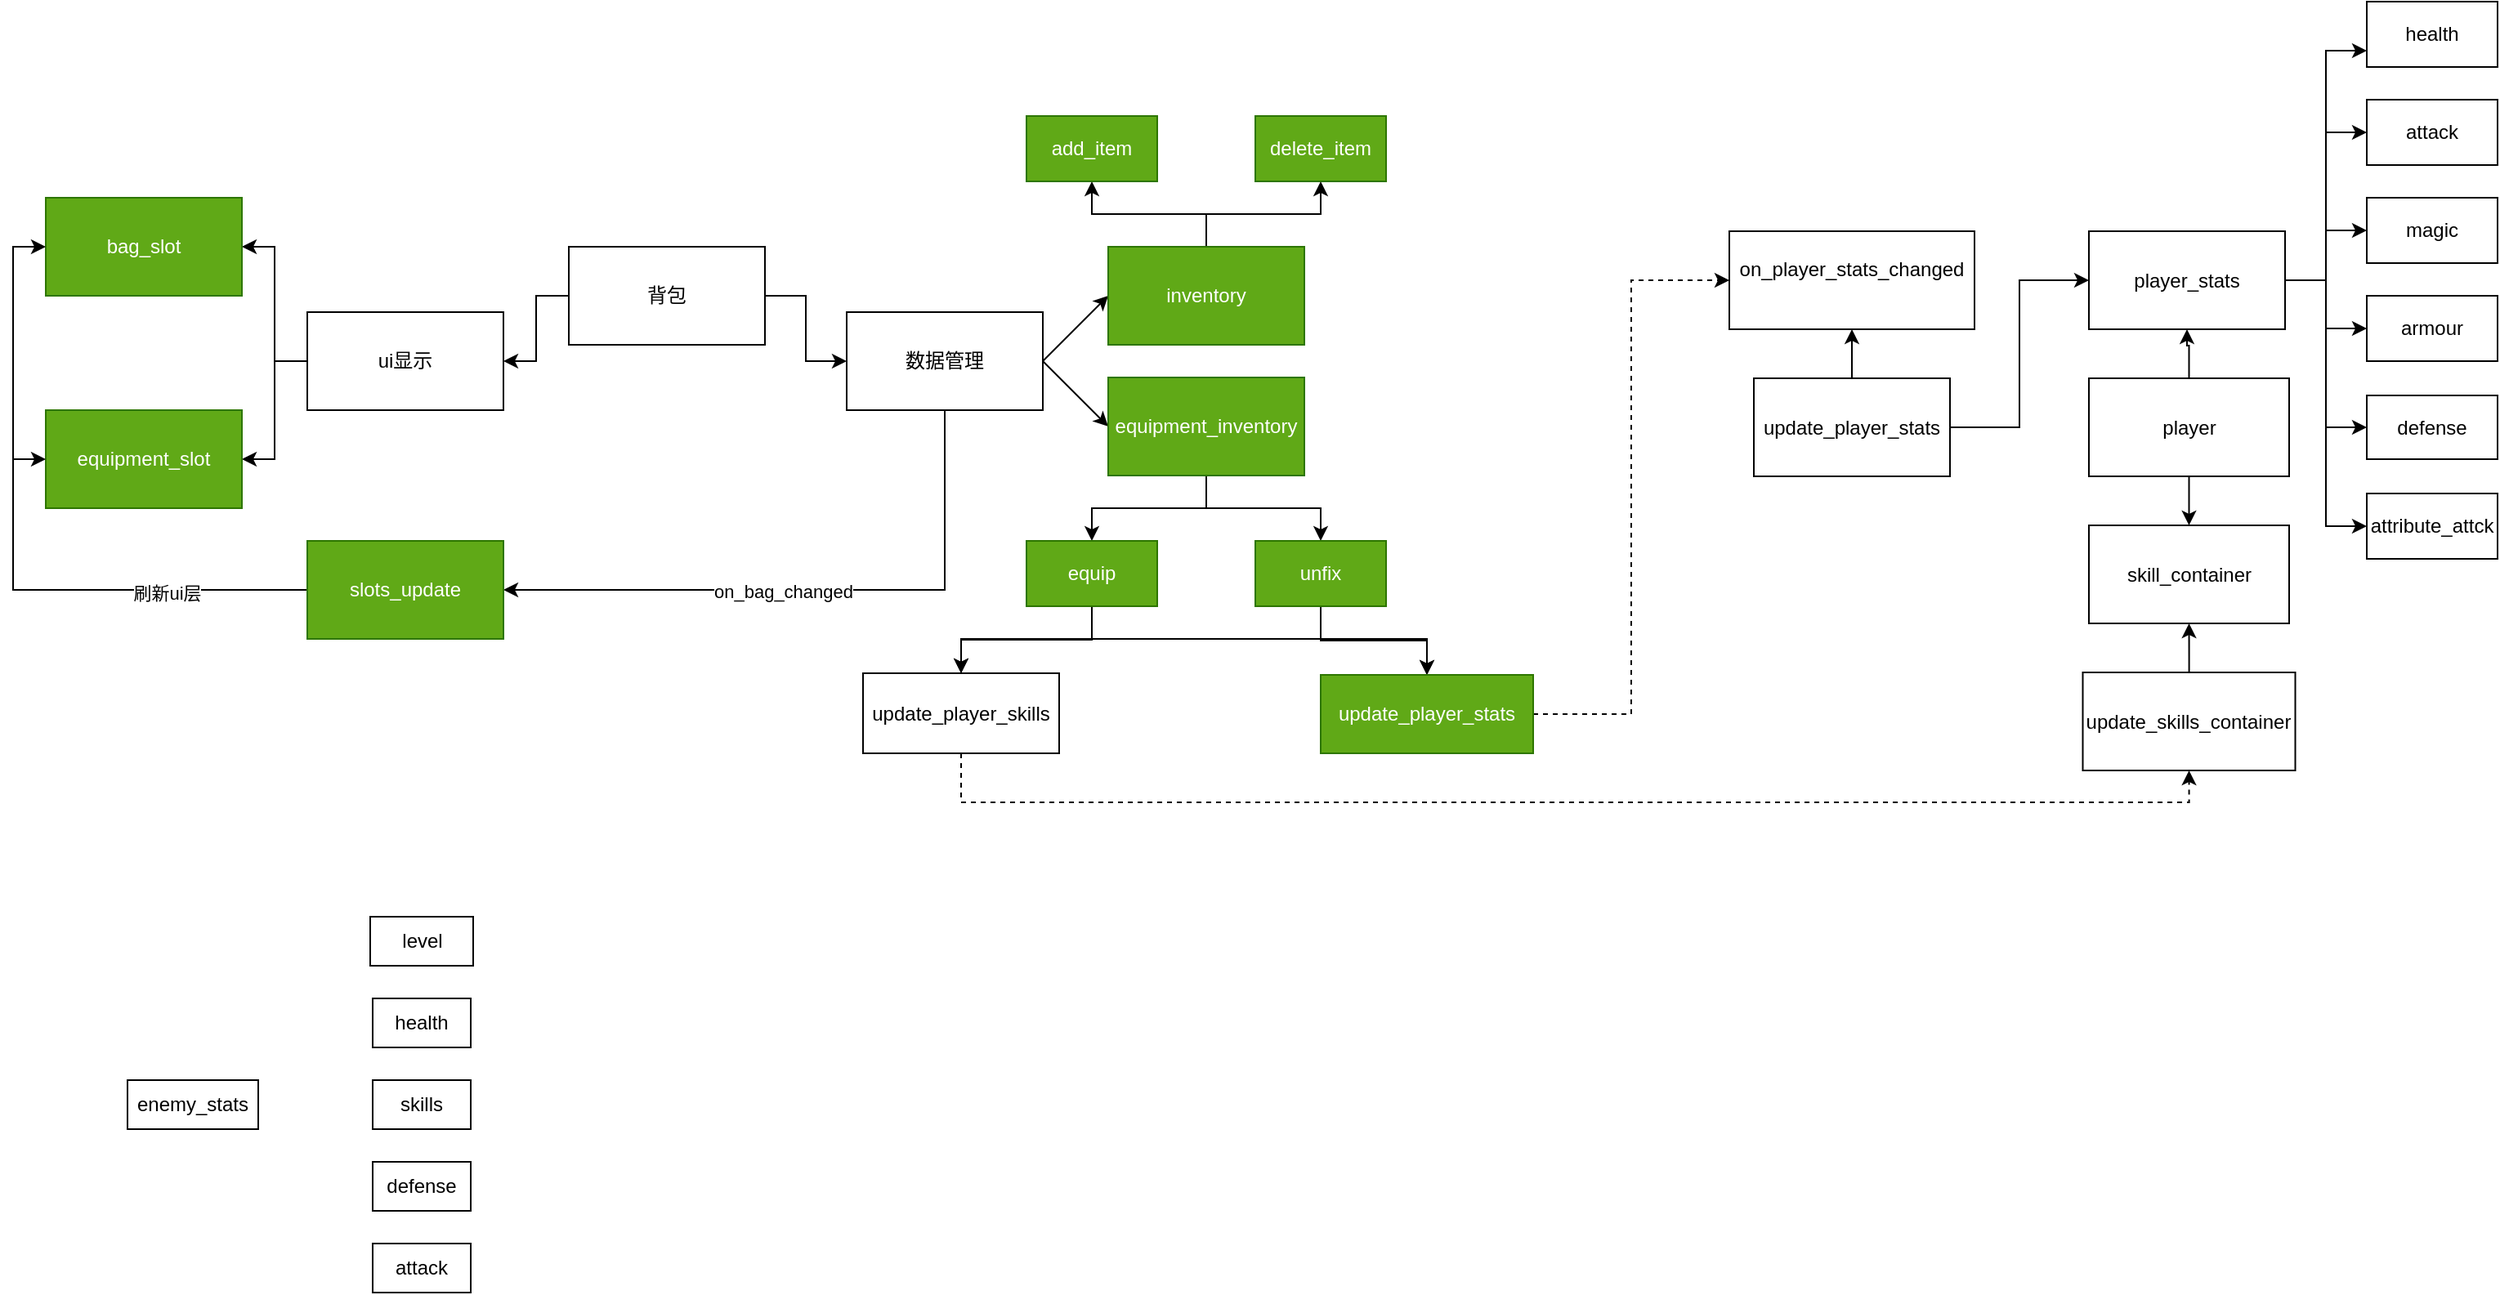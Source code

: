 <mxfile version="24.5.3" type="device">
  <diagram name="第 1 页" id="BgZHXp0ORcUXNXHAc5Lz">
    <mxGraphModel dx="938" dy="789" grid="1" gridSize="10" guides="1" tooltips="1" connect="1" arrows="1" fold="1" page="1" pageScale="1" pageWidth="827" pageHeight="1169" math="0" shadow="0">
      <root>
        <mxCell id="0" />
        <mxCell id="1" parent="0" />
        <mxCell id="xSI7RPvNNi2bN2hfBG2g-4" value="" style="edgeStyle=orthogonalEdgeStyle;rounded=0;orthogonalLoop=1;jettySize=auto;html=1;entryX=1;entryY=0.5;entryDx=0;entryDy=0;" parent="1" source="xSI7RPvNNi2bN2hfBG2g-3" target="xSI7RPvNNi2bN2hfBG2g-9" edge="1">
          <mxGeometry relative="1" as="geometry">
            <mxPoint x="300" y="270" as="targetPoint" />
          </mxGeometry>
        </mxCell>
        <mxCell id="xSI7RPvNNi2bN2hfBG2g-8" style="edgeStyle=orthogonalEdgeStyle;rounded=0;orthogonalLoop=1;jettySize=auto;html=1;entryX=0;entryY=0.5;entryDx=0;entryDy=0;" parent="1" source="xSI7RPvNNi2bN2hfBG2g-3" target="xSI7RPvNNi2bN2hfBG2g-6" edge="1">
          <mxGeometry relative="1" as="geometry" />
        </mxCell>
        <mxCell id="xSI7RPvNNi2bN2hfBG2g-3" value="背包" style="whiteSpace=wrap;html=1;" parent="1" vertex="1">
          <mxGeometry x="360" y="300" width="120" height="60" as="geometry" />
        </mxCell>
        <mxCell id="xSI7RPvNNi2bN2hfBG2g-10" style="rounded=0;orthogonalLoop=1;jettySize=auto;html=1;entryX=0;entryY=0.5;entryDx=0;entryDy=0;exitX=1;exitY=0.5;exitDx=0;exitDy=0;" parent="1" source="xSI7RPvNNi2bN2hfBG2g-6" target="xSI7RPvNNi2bN2hfBG2g-11" edge="1">
          <mxGeometry relative="1" as="geometry">
            <mxPoint x="700" y="290" as="targetPoint" />
          </mxGeometry>
        </mxCell>
        <mxCell id="xSI7RPvNNi2bN2hfBG2g-14" style="rounded=0;orthogonalLoop=1;jettySize=auto;html=1;entryX=0;entryY=0.5;entryDx=0;entryDy=0;exitX=1;exitY=0.5;exitDx=0;exitDy=0;" parent="1" source="xSI7RPvNNi2bN2hfBG2g-6" target="xSI7RPvNNi2bN2hfBG2g-13" edge="1">
          <mxGeometry relative="1" as="geometry" />
        </mxCell>
        <mxCell id="xSI7RPvNNi2bN2hfBG2g-41" style="edgeStyle=orthogonalEdgeStyle;rounded=0;orthogonalLoop=1;jettySize=auto;html=1;entryX=1;entryY=0.5;entryDx=0;entryDy=0;" parent="1" source="xSI7RPvNNi2bN2hfBG2g-6" target="xSI7RPvNNi2bN2hfBG2g-39" edge="1">
          <mxGeometry relative="1" as="geometry">
            <Array as="points">
              <mxPoint x="590" y="510" />
            </Array>
          </mxGeometry>
        </mxCell>
        <mxCell id="xSI7RPvNNi2bN2hfBG2g-50" value="on_bag_changed" style="edgeLabel;html=1;align=center;verticalAlign=middle;resizable=0;points=[];" parent="xSI7RPvNNi2bN2hfBG2g-41" vertex="1" connectable="0">
          <mxGeometry x="0.099" y="1" relative="1" as="geometry">
            <mxPoint as="offset" />
          </mxGeometry>
        </mxCell>
        <mxCell id="xSI7RPvNNi2bN2hfBG2g-6" value="数据管理" style="whiteSpace=wrap;html=1;" parent="1" vertex="1">
          <mxGeometry x="530" y="340" width="120" height="60" as="geometry" />
        </mxCell>
        <mxCell id="xSI7RPvNNi2bN2hfBG2g-35" style="edgeStyle=orthogonalEdgeStyle;rounded=0;orthogonalLoop=1;jettySize=auto;html=1;entryX=1;entryY=0.5;entryDx=0;entryDy=0;" parent="1" source="xSI7RPvNNi2bN2hfBG2g-9" target="xSI7RPvNNi2bN2hfBG2g-33" edge="1">
          <mxGeometry relative="1" as="geometry" />
        </mxCell>
        <mxCell id="xSI7RPvNNi2bN2hfBG2g-36" style="edgeStyle=orthogonalEdgeStyle;rounded=0;orthogonalLoop=1;jettySize=auto;html=1;entryX=1;entryY=0.5;entryDx=0;entryDy=0;" parent="1" source="xSI7RPvNNi2bN2hfBG2g-9" target="xSI7RPvNNi2bN2hfBG2g-34" edge="1">
          <mxGeometry relative="1" as="geometry" />
        </mxCell>
        <mxCell id="xSI7RPvNNi2bN2hfBG2g-9" value="ui显示" style="whiteSpace=wrap;html=1;" parent="1" vertex="1">
          <mxGeometry x="200" y="340" width="120" height="60" as="geometry" />
        </mxCell>
        <mxCell id="xSI7RPvNNi2bN2hfBG2g-23" style="edgeStyle=orthogonalEdgeStyle;rounded=0;orthogonalLoop=1;jettySize=auto;html=1;entryX=0.5;entryY=1;entryDx=0;entryDy=0;" parent="1" source="xSI7RPvNNi2bN2hfBG2g-11" target="xSI7RPvNNi2bN2hfBG2g-18" edge="1">
          <mxGeometry relative="1" as="geometry" />
        </mxCell>
        <mxCell id="xSI7RPvNNi2bN2hfBG2g-24" style="edgeStyle=orthogonalEdgeStyle;rounded=0;orthogonalLoop=1;jettySize=auto;html=1;entryX=0.5;entryY=1;entryDx=0;entryDy=0;" parent="1" source="xSI7RPvNNi2bN2hfBG2g-11" target="xSI7RPvNNi2bN2hfBG2g-21" edge="1">
          <mxGeometry relative="1" as="geometry" />
        </mxCell>
        <mxCell id="xSI7RPvNNi2bN2hfBG2g-11" value="inventory" style="whiteSpace=wrap;html=1;fillColor=#60a917;fontColor=#ffffff;strokeColor=#2D7600;" parent="1" vertex="1">
          <mxGeometry x="690" y="300" width="120" height="60" as="geometry" />
        </mxCell>
        <mxCell id="xSI7RPvNNi2bN2hfBG2g-27" style="edgeStyle=orthogonalEdgeStyle;rounded=0;orthogonalLoop=1;jettySize=auto;html=1;entryX=0.5;entryY=0;entryDx=0;entryDy=0;" parent="1" source="xSI7RPvNNi2bN2hfBG2g-13" target="xSI7RPvNNi2bN2hfBG2g-25" edge="1">
          <mxGeometry relative="1" as="geometry" />
        </mxCell>
        <mxCell id="xSI7RPvNNi2bN2hfBG2g-28" style="edgeStyle=orthogonalEdgeStyle;rounded=0;orthogonalLoop=1;jettySize=auto;html=1;entryX=0.5;entryY=0;entryDx=0;entryDy=0;" parent="1" source="xSI7RPvNNi2bN2hfBG2g-13" target="xSI7RPvNNi2bN2hfBG2g-26" edge="1">
          <mxGeometry relative="1" as="geometry" />
        </mxCell>
        <mxCell id="xSI7RPvNNi2bN2hfBG2g-13" value="equipment_inventory" style="whiteSpace=wrap;html=1;fillColor=#60a917;fontColor=#ffffff;strokeColor=#2D7600;" parent="1" vertex="1">
          <mxGeometry x="690" y="380" width="120" height="60" as="geometry" />
        </mxCell>
        <mxCell id="xSI7RPvNNi2bN2hfBG2g-18" value="add_item" style="whiteSpace=wrap;html=1;fillColor=#60a917;fontColor=#ffffff;strokeColor=#2D7600;" parent="1" vertex="1">
          <mxGeometry x="640" y="220" width="80" height="40" as="geometry" />
        </mxCell>
        <mxCell id="xSI7RPvNNi2bN2hfBG2g-21" value="delete_item" style="whiteSpace=wrap;html=1;fillColor=#60a917;fontColor=#ffffff;strokeColor=#2D7600;" parent="1" vertex="1">
          <mxGeometry x="780" y="220" width="80" height="40" as="geometry" />
        </mxCell>
        <mxCell id="xSI7RPvNNi2bN2hfBG2g-47" style="edgeStyle=orthogonalEdgeStyle;rounded=0;orthogonalLoop=1;jettySize=auto;html=1;entryX=0.5;entryY=0;entryDx=0;entryDy=0;" parent="1" source="xSI7RPvNNi2bN2hfBG2g-25" target="xSI7RPvNNi2bN2hfBG2g-37" edge="1">
          <mxGeometry relative="1" as="geometry">
            <Array as="points">
              <mxPoint x="680" y="540" />
              <mxPoint x="885" y="540" />
            </Array>
          </mxGeometry>
        </mxCell>
        <mxCell id="xSI7RPvNNi2bN2hfBG2g-71" style="edgeStyle=orthogonalEdgeStyle;rounded=0;orthogonalLoop=1;jettySize=auto;html=1;entryX=0.5;entryY=0;entryDx=0;entryDy=0;" parent="1" source="xSI7RPvNNi2bN2hfBG2g-25" target="xSI7RPvNNi2bN2hfBG2g-70" edge="1">
          <mxGeometry relative="1" as="geometry" />
        </mxCell>
        <mxCell id="xSI7RPvNNi2bN2hfBG2g-25" value="equip" style="whiteSpace=wrap;html=1;fillColor=#60a917;fontColor=#ffffff;strokeColor=#2D7600;" parent="1" vertex="1">
          <mxGeometry x="640" y="480" width="80" height="40" as="geometry" />
        </mxCell>
        <mxCell id="xSI7RPvNNi2bN2hfBG2g-49" style="edgeStyle=orthogonalEdgeStyle;rounded=0;orthogonalLoop=1;jettySize=auto;html=1;entryX=0.5;entryY=0;entryDx=0;entryDy=0;" parent="1" source="xSI7RPvNNi2bN2hfBG2g-26" target="xSI7RPvNNi2bN2hfBG2g-37" edge="1">
          <mxGeometry relative="1" as="geometry" />
        </mxCell>
        <mxCell id="xSI7RPvNNi2bN2hfBG2g-72" style="edgeStyle=orthogonalEdgeStyle;rounded=0;orthogonalLoop=1;jettySize=auto;html=1;entryX=0.5;entryY=0;entryDx=0;entryDy=0;" parent="1" source="xSI7RPvNNi2bN2hfBG2g-26" target="xSI7RPvNNi2bN2hfBG2g-70" edge="1">
          <mxGeometry relative="1" as="geometry">
            <Array as="points">
              <mxPoint x="820" y="540" />
              <mxPoint x="600" y="540" />
            </Array>
          </mxGeometry>
        </mxCell>
        <mxCell id="xSI7RPvNNi2bN2hfBG2g-26" value="unfix" style="whiteSpace=wrap;html=1;fillColor=#60a917;fontColor=#ffffff;strokeColor=#2D7600;" parent="1" vertex="1">
          <mxGeometry x="780" y="480" width="80" height="40" as="geometry" />
        </mxCell>
        <mxCell id="xSI7RPvNNi2bN2hfBG2g-33" value="bag_slot" style="whiteSpace=wrap;html=1;fillColor=#60a917;fontColor=#ffffff;strokeColor=#2D7600;" parent="1" vertex="1">
          <mxGeometry x="40" y="270" width="120" height="60" as="geometry" />
        </mxCell>
        <mxCell id="xSI7RPvNNi2bN2hfBG2g-34" value="equipment_slot" style="whiteSpace=wrap;html=1;fillColor=#60a917;fontColor=#ffffff;strokeColor=#2D7600;" parent="1" vertex="1">
          <mxGeometry x="40" y="400" width="120" height="60" as="geometry" />
        </mxCell>
        <mxCell id="xSI7RPvNNi2bN2hfBG2g-69" style="edgeStyle=orthogonalEdgeStyle;rounded=0;orthogonalLoop=1;jettySize=auto;html=1;entryX=0;entryY=0.5;entryDx=0;entryDy=0;dashed=1;" parent="1" source="xSI7RPvNNi2bN2hfBG2g-37" target="xSI7RPvNNi2bN2hfBG2g-52" edge="1">
          <mxGeometry relative="1" as="geometry" />
        </mxCell>
        <mxCell id="xSI7RPvNNi2bN2hfBG2g-37" value="update_player_stats" style="whiteSpace=wrap;html=1;fillColor=#60a917;fontColor=#ffffff;strokeColor=#2D7600;" parent="1" vertex="1">
          <mxGeometry x="820" y="562" width="130" height="48" as="geometry" />
        </mxCell>
        <mxCell id="xSI7RPvNNi2bN2hfBG2g-42" style="edgeStyle=orthogonalEdgeStyle;rounded=0;orthogonalLoop=1;jettySize=auto;html=1;entryX=0;entryY=0.5;entryDx=0;entryDy=0;" parent="1" source="xSI7RPvNNi2bN2hfBG2g-39" target="xSI7RPvNNi2bN2hfBG2g-34" edge="1">
          <mxGeometry relative="1" as="geometry" />
        </mxCell>
        <mxCell id="xSI7RPvNNi2bN2hfBG2g-43" style="edgeStyle=orthogonalEdgeStyle;rounded=0;orthogonalLoop=1;jettySize=auto;html=1;entryX=0;entryY=0.5;entryDx=0;entryDy=0;" parent="1" source="xSI7RPvNNi2bN2hfBG2g-39" target="xSI7RPvNNi2bN2hfBG2g-33" edge="1">
          <mxGeometry relative="1" as="geometry" />
        </mxCell>
        <mxCell id="xSI7RPvNNi2bN2hfBG2g-44" value="刷新ui层" style="edgeLabel;html=1;align=center;verticalAlign=middle;resizable=0;points=[];" parent="xSI7RPvNNi2bN2hfBG2g-43" vertex="1" connectable="0">
          <mxGeometry x="-0.579" y="2" relative="1" as="geometry">
            <mxPoint as="offset" />
          </mxGeometry>
        </mxCell>
        <mxCell id="xSI7RPvNNi2bN2hfBG2g-39" value="slots_update" style="whiteSpace=wrap;html=1;fillColor=#60a917;fontColor=#ffffff;strokeColor=#2D7600;" parent="1" vertex="1">
          <mxGeometry x="200" y="480" width="120" height="60" as="geometry" />
        </mxCell>
        <mxCell id="xSI7RPvNNi2bN2hfBG2g-60" style="edgeStyle=orthogonalEdgeStyle;rounded=0;orthogonalLoop=1;jettySize=auto;html=1;entryX=0;entryY=0.75;entryDx=0;entryDy=0;" parent="1" source="xSI7RPvNNi2bN2hfBG2g-51" target="xSI7RPvNNi2bN2hfBG2g-54" edge="1">
          <mxGeometry relative="1" as="geometry" />
        </mxCell>
        <mxCell id="xSI7RPvNNi2bN2hfBG2g-61" style="edgeStyle=orthogonalEdgeStyle;rounded=0;orthogonalLoop=1;jettySize=auto;html=1;entryX=0;entryY=0.5;entryDx=0;entryDy=0;" parent="1" source="xSI7RPvNNi2bN2hfBG2g-51" target="xSI7RPvNNi2bN2hfBG2g-55" edge="1">
          <mxGeometry relative="1" as="geometry" />
        </mxCell>
        <mxCell id="xSI7RPvNNi2bN2hfBG2g-62" style="edgeStyle=orthogonalEdgeStyle;rounded=0;orthogonalLoop=1;jettySize=auto;html=1;entryX=0;entryY=0.5;entryDx=0;entryDy=0;" parent="1" source="xSI7RPvNNi2bN2hfBG2g-51" target="xSI7RPvNNi2bN2hfBG2g-56" edge="1">
          <mxGeometry relative="1" as="geometry" />
        </mxCell>
        <mxCell id="xSI7RPvNNi2bN2hfBG2g-63" style="edgeStyle=orthogonalEdgeStyle;rounded=0;orthogonalLoop=1;jettySize=auto;html=1;entryX=0;entryY=0.5;entryDx=0;entryDy=0;" parent="1" source="xSI7RPvNNi2bN2hfBG2g-51" target="xSI7RPvNNi2bN2hfBG2g-57" edge="1">
          <mxGeometry relative="1" as="geometry" />
        </mxCell>
        <mxCell id="xSI7RPvNNi2bN2hfBG2g-64" style="edgeStyle=orthogonalEdgeStyle;rounded=0;orthogonalLoop=1;jettySize=auto;html=1;entryX=0;entryY=0.5;entryDx=0;entryDy=0;" parent="1" source="xSI7RPvNNi2bN2hfBG2g-51" target="xSI7RPvNNi2bN2hfBG2g-58" edge="1">
          <mxGeometry relative="1" as="geometry" />
        </mxCell>
        <mxCell id="xSI7RPvNNi2bN2hfBG2g-65" style="edgeStyle=orthogonalEdgeStyle;rounded=0;orthogonalLoop=1;jettySize=auto;html=1;entryX=0;entryY=0.5;entryDx=0;entryDy=0;" parent="1" source="xSI7RPvNNi2bN2hfBG2g-51" target="xSI7RPvNNi2bN2hfBG2g-59" edge="1">
          <mxGeometry relative="1" as="geometry" />
        </mxCell>
        <mxCell id="xSI7RPvNNi2bN2hfBG2g-51" value="player_stats" style="whiteSpace=wrap;html=1;" parent="1" vertex="1">
          <mxGeometry x="1290" y="290.5" width="120" height="60" as="geometry" />
        </mxCell>
        <mxCell id="xSI7RPvNNi2bN2hfBG2g-52" value="on_player_stats_changed&lt;div&gt;&lt;br&gt;&lt;/div&gt;" style="whiteSpace=wrap;html=1;" parent="1" vertex="1">
          <mxGeometry x="1070" y="290.5" width="150" height="60" as="geometry" />
        </mxCell>
        <mxCell id="xSI7RPvNNi2bN2hfBG2g-54" value="health" style="whiteSpace=wrap;html=1;" parent="1" vertex="1">
          <mxGeometry x="1460" y="150" width="80" height="40" as="geometry" />
        </mxCell>
        <mxCell id="xSI7RPvNNi2bN2hfBG2g-55" value="attack" style="whiteSpace=wrap;html=1;" parent="1" vertex="1">
          <mxGeometry x="1460" y="210" width="80" height="40" as="geometry" />
        </mxCell>
        <mxCell id="xSI7RPvNNi2bN2hfBG2g-56" value="magic" style="whiteSpace=wrap;html=1;" parent="1" vertex="1">
          <mxGeometry x="1460" y="270" width="80" height="40" as="geometry" />
        </mxCell>
        <mxCell id="xSI7RPvNNi2bN2hfBG2g-57" value="armour" style="whiteSpace=wrap;html=1;" parent="1" vertex="1">
          <mxGeometry x="1460" y="330" width="80" height="40" as="geometry" />
        </mxCell>
        <mxCell id="xSI7RPvNNi2bN2hfBG2g-58" value="defense" style="whiteSpace=wrap;html=1;" parent="1" vertex="1">
          <mxGeometry x="1460" y="391" width="80" height="39" as="geometry" />
        </mxCell>
        <mxCell id="xSI7RPvNNi2bN2hfBG2g-59" value="attribute_attck" style="whiteSpace=wrap;html=1;" parent="1" vertex="1">
          <mxGeometry x="1460" y="451" width="80" height="40" as="geometry" />
        </mxCell>
        <mxCell id="xSI7RPvNNi2bN2hfBG2g-68" style="edgeStyle=orthogonalEdgeStyle;rounded=0;orthogonalLoop=1;jettySize=auto;html=1;entryX=0.5;entryY=1;entryDx=0;entryDy=0;" parent="1" source="xSI7RPvNNi2bN2hfBG2g-66" target="xSI7RPvNNi2bN2hfBG2g-52" edge="1">
          <mxGeometry relative="1" as="geometry" />
        </mxCell>
        <mxCell id="xSI7RPvNNi2bN2hfBG2g-81" style="edgeStyle=orthogonalEdgeStyle;rounded=0;orthogonalLoop=1;jettySize=auto;html=1;entryX=0;entryY=0.5;entryDx=0;entryDy=0;" parent="1" source="xSI7RPvNNi2bN2hfBG2g-66" target="xSI7RPvNNi2bN2hfBG2g-51" edge="1">
          <mxGeometry relative="1" as="geometry" />
        </mxCell>
        <mxCell id="xSI7RPvNNi2bN2hfBG2g-66" value="update_player_stats" style="whiteSpace=wrap;html=1;" parent="1" vertex="1">
          <mxGeometry x="1085" y="380.5" width="120" height="60" as="geometry" />
        </mxCell>
        <mxCell id="xSI7RPvNNi2bN2hfBG2g-87" style="edgeStyle=orthogonalEdgeStyle;rounded=0;orthogonalLoop=1;jettySize=auto;html=1;entryX=0.5;entryY=1;entryDx=0;entryDy=0;dashed=1;" parent="1" source="xSI7RPvNNi2bN2hfBG2g-70" target="xSI7RPvNNi2bN2hfBG2g-79" edge="1">
          <mxGeometry relative="1" as="geometry">
            <Array as="points">
              <mxPoint x="600" y="640" />
              <mxPoint x="1351" y="640" />
            </Array>
          </mxGeometry>
        </mxCell>
        <mxCell id="xSI7RPvNNi2bN2hfBG2g-70" value="update_player_skills" style="whiteSpace=wrap;html=1;" parent="1" vertex="1">
          <mxGeometry x="540" y="561" width="120" height="49" as="geometry" />
        </mxCell>
        <mxCell id="xSI7RPvNNi2bN2hfBG2g-74" value="skill_container" style="whiteSpace=wrap;html=1;" parent="1" vertex="1">
          <mxGeometry x="1290" y="470.5" width="122.5" height="60" as="geometry" />
        </mxCell>
        <mxCell id="xSI7RPvNNi2bN2hfBG2g-83" style="edgeStyle=orthogonalEdgeStyle;rounded=0;orthogonalLoop=1;jettySize=auto;html=1;entryX=0.5;entryY=1;entryDx=0;entryDy=0;" parent="1" source="xSI7RPvNNi2bN2hfBG2g-79" target="xSI7RPvNNi2bN2hfBG2g-74" edge="1">
          <mxGeometry relative="1" as="geometry" />
        </mxCell>
        <mxCell id="xSI7RPvNNi2bN2hfBG2g-79" value="update_skills_container" style="whiteSpace=wrap;html=1;" parent="1" vertex="1">
          <mxGeometry x="1286.25" y="560.5" width="130" height="60" as="geometry" />
        </mxCell>
        <mxCell id="xSI7RPvNNi2bN2hfBG2g-85" style="edgeStyle=orthogonalEdgeStyle;rounded=0;orthogonalLoop=1;jettySize=auto;html=1;entryX=0.5;entryY=1;entryDx=0;entryDy=0;" parent="1" source="xSI7RPvNNi2bN2hfBG2g-84" target="xSI7RPvNNi2bN2hfBG2g-51" edge="1">
          <mxGeometry relative="1" as="geometry" />
        </mxCell>
        <mxCell id="xSI7RPvNNi2bN2hfBG2g-86" style="edgeStyle=orthogonalEdgeStyle;rounded=0;orthogonalLoop=1;jettySize=auto;html=1;entryX=0.5;entryY=0;entryDx=0;entryDy=0;" parent="1" source="xSI7RPvNNi2bN2hfBG2g-84" target="xSI7RPvNNi2bN2hfBG2g-74" edge="1">
          <mxGeometry relative="1" as="geometry" />
        </mxCell>
        <mxCell id="xSI7RPvNNi2bN2hfBG2g-84" value="player" style="whiteSpace=wrap;html=1;" parent="1" vertex="1">
          <mxGeometry x="1290" y="380.5" width="122.5" height="60" as="geometry" />
        </mxCell>
        <mxCell id="yLYu9Fk3XAMeRcjhBIjI-1" value="enemy_stats" style="whiteSpace=wrap;html=1;" parent="1" vertex="1">
          <mxGeometry x="90" y="810" width="80" height="30" as="geometry" />
        </mxCell>
        <mxCell id="yLYu9Fk3XAMeRcjhBIjI-2" value="health" style="whiteSpace=wrap;html=1;" parent="1" vertex="1">
          <mxGeometry x="240" y="760" width="60" height="30" as="geometry" />
        </mxCell>
        <mxCell id="yLYu9Fk3XAMeRcjhBIjI-3" value="skills" style="whiteSpace=wrap;html=1;" parent="1" vertex="1">
          <mxGeometry x="240" y="810" width="60" height="30" as="geometry" />
        </mxCell>
        <mxCell id="yLYu9Fk3XAMeRcjhBIjI-4" value="defense" style="whiteSpace=wrap;html=1;" parent="1" vertex="1">
          <mxGeometry x="240" y="860" width="60" height="30" as="geometry" />
        </mxCell>
        <mxCell id="yLYu9Fk3XAMeRcjhBIjI-5" value="attack" style="whiteSpace=wrap;html=1;" parent="1" vertex="1">
          <mxGeometry x="240" y="910" width="60" height="30" as="geometry" />
        </mxCell>
        <mxCell id="yLYu9Fk3XAMeRcjhBIjI-6" value="level" style="whiteSpace=wrap;html=1;" parent="1" vertex="1">
          <mxGeometry x="238.5" y="710" width="63" height="30" as="geometry" />
        </mxCell>
      </root>
    </mxGraphModel>
  </diagram>
</mxfile>
